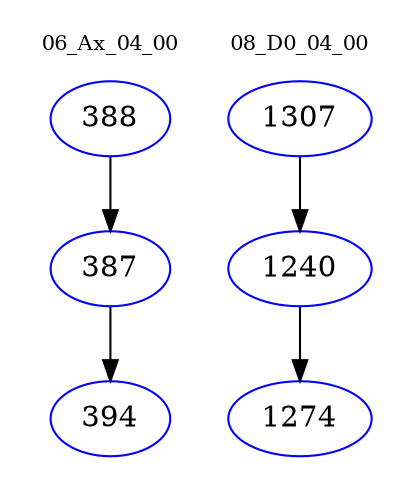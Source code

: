 digraph{
subgraph cluster_0 {
color = white
label = "06_Ax_04_00";
fontsize=10;
T0_388 [label="388", color="blue"]
T0_388 -> T0_387 [color="black"]
T0_387 [label="387", color="blue"]
T0_387 -> T0_394 [color="black"]
T0_394 [label="394", color="blue"]
}
subgraph cluster_1 {
color = white
label = "08_D0_04_00";
fontsize=10;
T1_1307 [label="1307", color="blue"]
T1_1307 -> T1_1240 [color="black"]
T1_1240 [label="1240", color="blue"]
T1_1240 -> T1_1274 [color="black"]
T1_1274 [label="1274", color="blue"]
}
}
